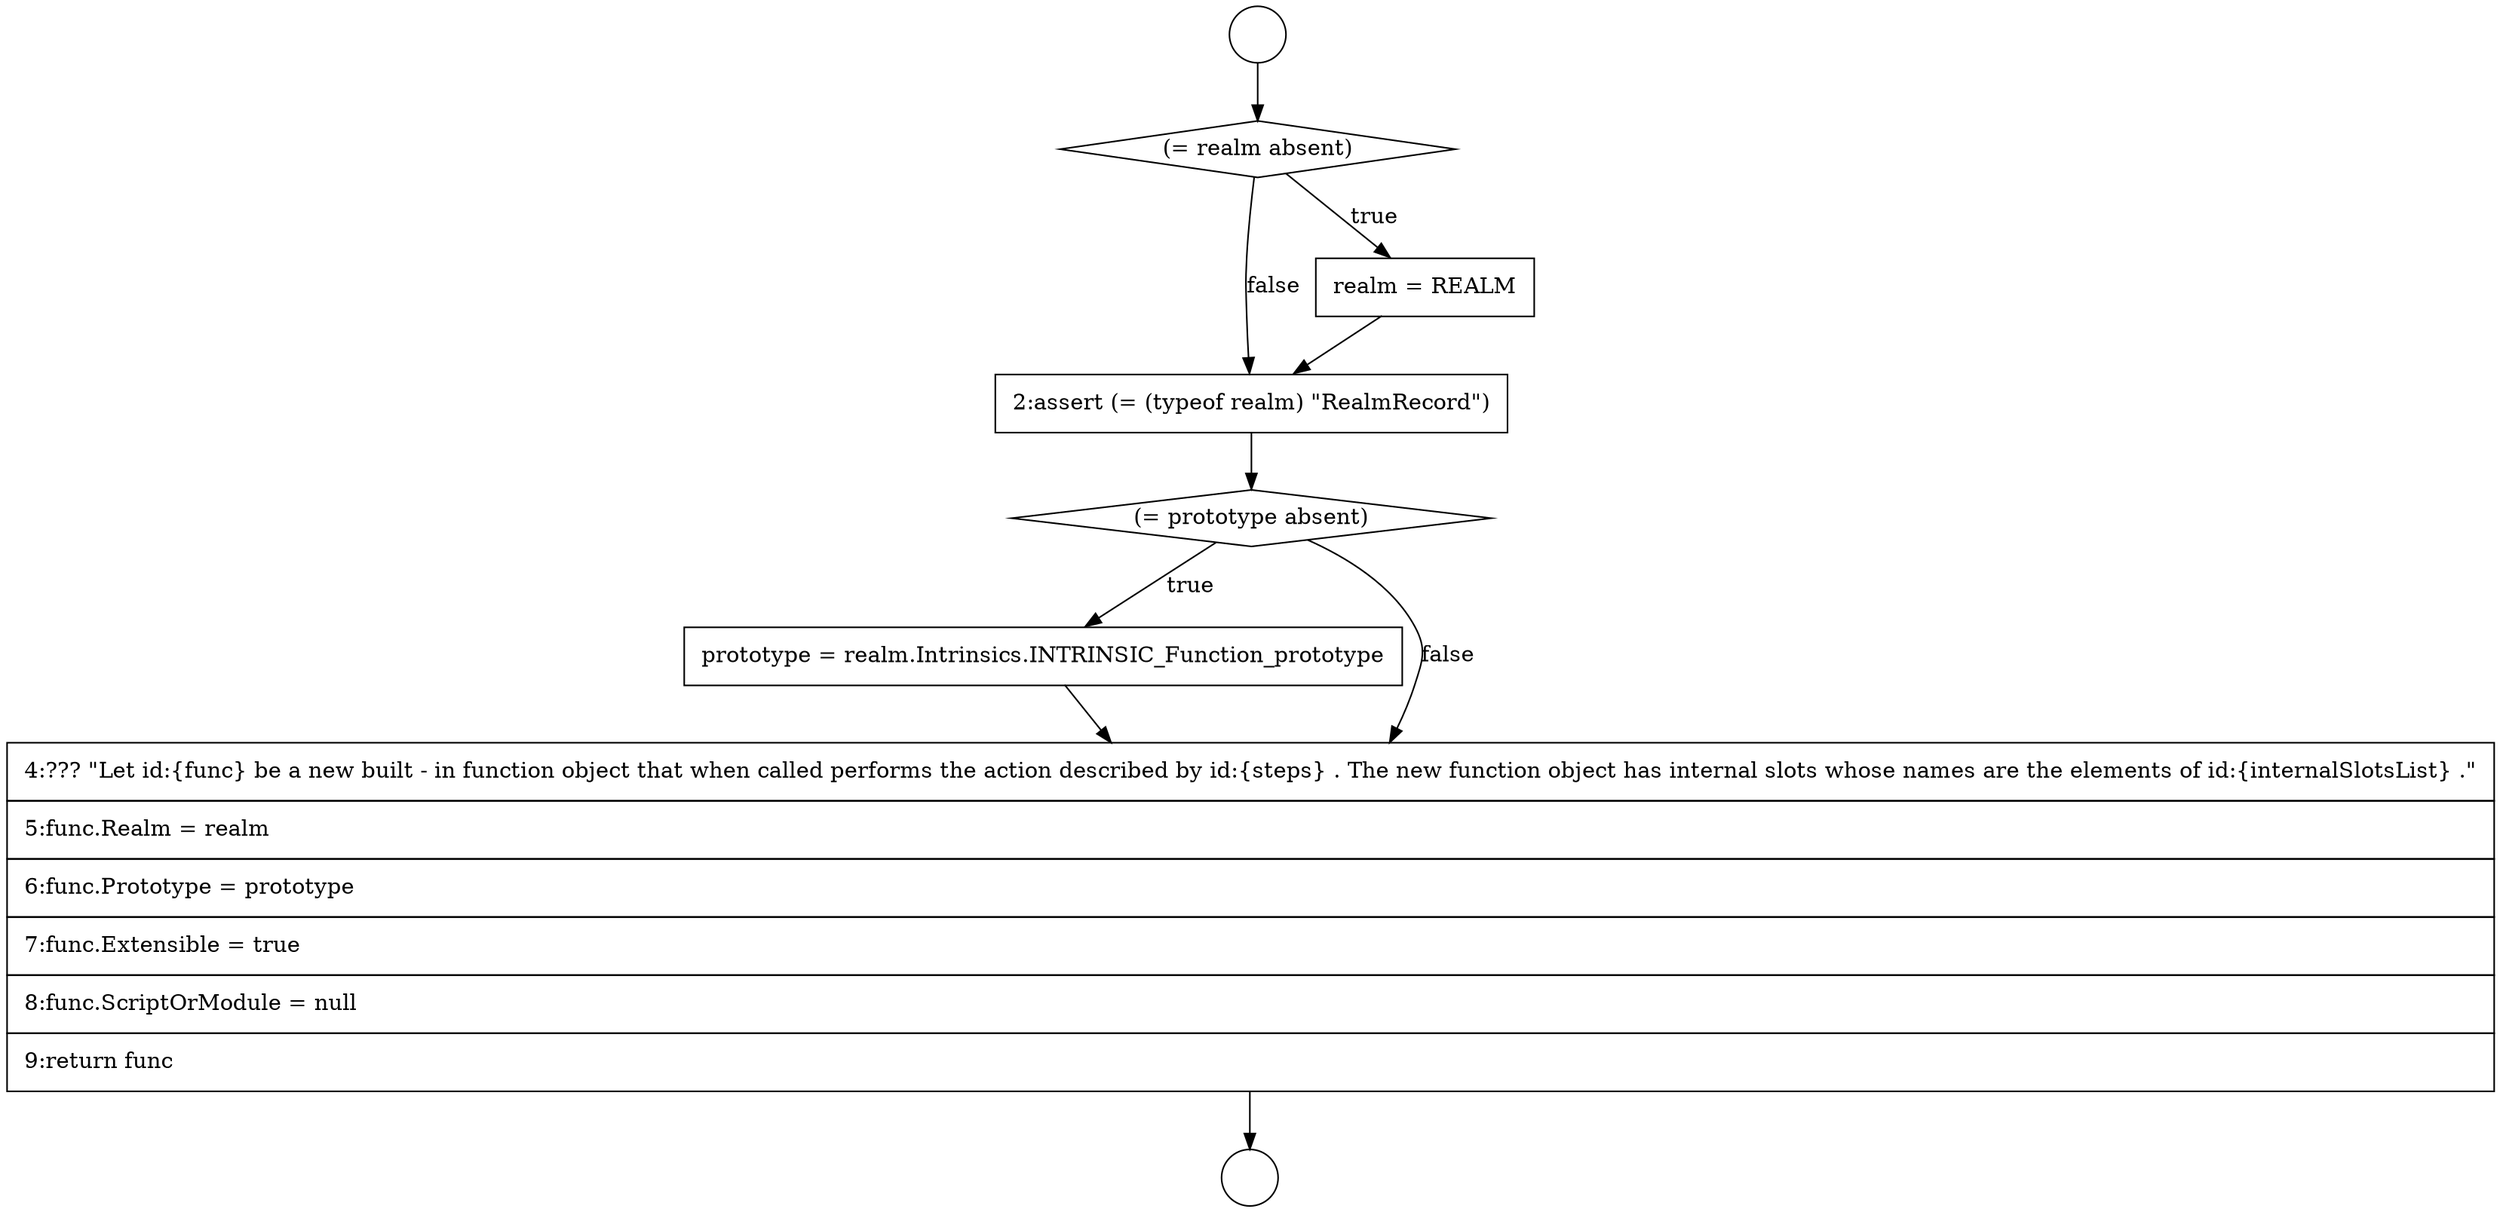 digraph {
  node2533 [shape=circle label=" " color="black" fillcolor="white" style=filled]
  node2537 [shape=diamond, label=<<font color="black">(= prototype absent)</font>> color="black" fillcolor="white" style=filled]
  node2536 [shape=none, margin=0, label=<<font color="black">
    <table border="0" cellborder="1" cellspacing="0" cellpadding="10">
      <tr><td align="left">2:assert (= (typeof realm) &quot;RealmRecord&quot;)</td></tr>
    </table>
  </font>> color="black" fillcolor="white" style=filled]
  node2538 [shape=none, margin=0, label=<<font color="black">
    <table border="0" cellborder="1" cellspacing="0" cellpadding="10">
      <tr><td align="left">prototype = realm.Intrinsics.INTRINSIC_Function_prototype</td></tr>
    </table>
  </font>> color="black" fillcolor="white" style=filled]
  node2535 [shape=none, margin=0, label=<<font color="black">
    <table border="0" cellborder="1" cellspacing="0" cellpadding="10">
      <tr><td align="left">realm = REALM</td></tr>
    </table>
  </font>> color="black" fillcolor="white" style=filled]
  node2532 [shape=circle label=" " color="black" fillcolor="white" style=filled]
  node2534 [shape=diamond, label=<<font color="black">(= realm absent)</font>> color="black" fillcolor="white" style=filled]
  node2539 [shape=none, margin=0, label=<<font color="black">
    <table border="0" cellborder="1" cellspacing="0" cellpadding="10">
      <tr><td align="left">4:??? &quot;Let id:{func} be a new built - in function object that when called performs the action described by id:{steps} . The new function object has internal slots whose names are the elements of id:{internalSlotsList} .&quot;</td></tr>
      <tr><td align="left">5:func.Realm = realm</td></tr>
      <tr><td align="left">6:func.Prototype = prototype</td></tr>
      <tr><td align="left">7:func.Extensible = true</td></tr>
      <tr><td align="left">8:func.ScriptOrModule = null</td></tr>
      <tr><td align="left">9:return func</td></tr>
    </table>
  </font>> color="black" fillcolor="white" style=filled]
  node2539 -> node2533 [ color="black"]
  node2538 -> node2539 [ color="black"]
  node2537 -> node2538 [label=<<font color="black">true</font>> color="black"]
  node2537 -> node2539 [label=<<font color="black">false</font>> color="black"]
  node2534 -> node2535 [label=<<font color="black">true</font>> color="black"]
  node2534 -> node2536 [label=<<font color="black">false</font>> color="black"]
  node2535 -> node2536 [ color="black"]
  node2532 -> node2534 [ color="black"]
  node2536 -> node2537 [ color="black"]
}
